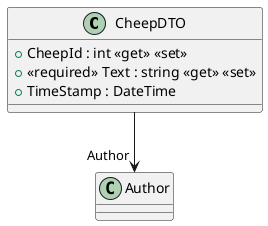 @startuml
class CheepDTO {
    + CheepId : int <<get>> <<set>>
    + <<required>> Text : string <<get>> <<set>>
    + TimeStamp : DateTime
}
CheepDTO --> "Author" Author
@enduml
